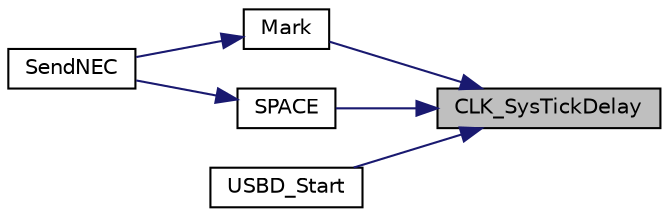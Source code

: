 digraph "CLK_SysTickDelay"
{
 // LATEX_PDF_SIZE
  edge [fontname="Helvetica",fontsize="10",labelfontname="Helvetica",labelfontsize="10"];
  node [fontname="Helvetica",fontsize="10",shape=record];
  rankdir="RL";
  Node1 [label="CLK_SysTickDelay",height=0.2,width=0.4,color="black", fillcolor="grey75", style="filled", fontcolor="black",tooltip="This function execute delay function."];
  Node1 -> Node2 [dir="back",color="midnightblue",fontsize="10",style="solid",fontname="Helvetica"];
  Node2 [label="Mark",height=0.2,width=0.4,color="black", fillcolor="white", style="filled",URL="$da/d69/group___nano130___basic01___f_u_n_c_t_i_o_n_s.html#gaee6e01352d24dc9737ef67ae88bff048",tooltip="This function is used to transmit MASK waveform Pulse = 1/3 duty @38KHz frequency."];
  Node2 -> Node3 [dir="back",color="midnightblue",fontsize="10",style="solid",fontname="Helvetica"];
  Node3 [label="SendNEC",height=0.2,width=0.4,color="black", fillcolor="white", style="filled",URL="$da/d69/group___nano130___basic01___f_u_n_c_t_i_o_n_s.html#ga92f90cc2ff383c9a06a2ae9f1ac3e2fc",tooltip="This function is used to transmit IrDA NEC waveform through PC 15 (PWM1_CH3)"];
  Node1 -> Node4 [dir="back",color="midnightblue",fontsize="10",style="solid",fontname="Helvetica"];
  Node4 [label="SPACE",height=0.2,width=0.4,color="black", fillcolor="white", style="filled",URL="$da/d69/group___nano130___basic01___f_u_n_c_t_i_o_n_s.html#gace5e86d0b4a2470053faca36e2eaf225",tooltip="This function is used to transmit SPACE waveform."];
  Node4 -> Node3 [dir="back",color="midnightblue",fontsize="10",style="solid",fontname="Helvetica"];
  Node1 -> Node5 [dir="back",color="midnightblue",fontsize="10",style="solid",fontname="Helvetica"];
  Node5 [label="USBD_Start",height=0.2,width=0.4,color="black", fillcolor="white", style="filled",URL="$df/dbd/group___n_a_n_o100___u_s_b_d___e_x_p_o_r_t_e_d___f_u_n_c_t_i_o_n_s.html#ga985468a55b6cf1c7920b99262e276e47",tooltip="USBD Start."];
}
